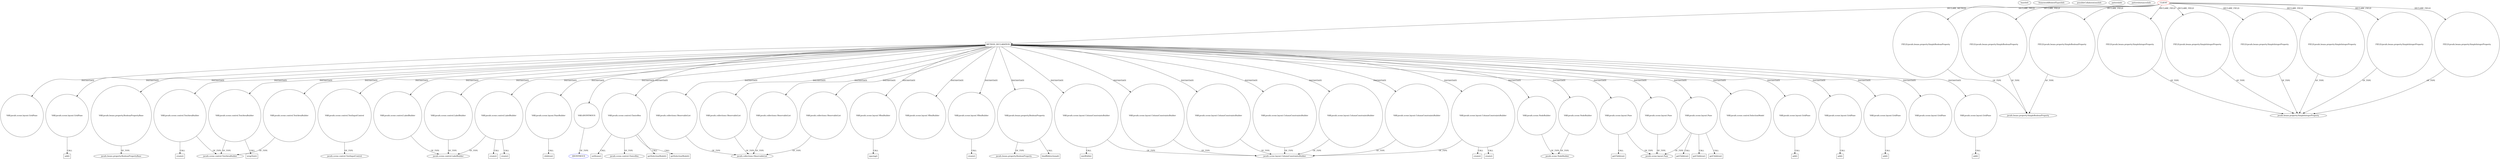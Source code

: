 digraph {
baseInfo[graphId=4316,category="pattern",isAnonymous=false,possibleRelation=false]
frameworkRelatedTypesInfo[]
possibleCollaborationsInfo[]
patternInfo[frequency=2.0,patternRootClient=0]
patternInstancesInfo[0="SaiPradeepDandem-javafx2-gradient-builder~/SaiPradeepDandem-javafx2-gradient-builder/javafx2-gradient-builder-master/src/main/java/com/javafx/gradientbuilder/application/RadialSettingsLayout.java~RadialSettingsLayout~1170",1="SaiPradeepDandem-javafx2-gradient-builder~/SaiPradeepDandem-javafx2-gradient-builder/javafx2-gradient-builder-master/src/main/java/com/javafx/gradientbuilder/application/LinearSettingsLayout.java~LinearSettingsLayout~1172"]
460[label="javafx.scene.layout.ColumnConstraintsBuilder",vertexType="FRAMEWORK_CLASS_TYPE",isFrameworkType=false]
461[label="VAR:javafx.scene.layout.ColumnConstraintsBuilder",vertexType="VARIABLE_EXPRESION",isFrameworkType=false,shape=circle]
462[label="minWidth()",vertexType="INSIDE_CALL",isFrameworkType=false,shape=box]
56[label="METHOD_DECLARATION",vertexType="CLIENT_METHOD_DECLARATION",isFrameworkType=false,shape=box]
0[label="CLIENT",vertexType="ROOT_CLIENT_CLASS_DECLARATION",isFrameworkType=false,color=red]
99[label="VAR:javafx.scene.NodeBuilder",vertexType="VARIABLE_EXPRESION",isFrameworkType=false,shape=circle]
292[label="VAR:javafx.scene.NodeBuilder",vertexType="VARIABLE_EXPRESION",isFrameworkType=false,shape=circle]
322[label="VAR:javafx.scene.layout.Pane",vertexType="VARIABLE_EXPRESION",isFrameworkType=false,shape=circle]
423[label="VAR:javafx.scene.layout.Pane",vertexType="VARIABLE_EXPRESION",isFrameworkType=false,shape=circle]
93[label="VAR:javafx.scene.layout.Pane",vertexType="VARIABLE_EXPRESION",isFrameworkType=false,shape=circle]
394[label="VAR:javafx.scene.control.SelectionModel",vertexType="VARIABLE_EXPRESION",isFrameworkType=false,shape=circle]
426[label="VAR:javafx.scene.layout.GridPane",vertexType="VARIABLE_EXPRESION",isFrameworkType=false,shape=circle]
399[label="VAR:javafx.scene.layout.GridPane",vertexType="VARIABLE_EXPRESION",isFrameworkType=false,shape=circle]
408[label="VAR:javafx.scene.layout.GridPane",vertexType="VARIABLE_EXPRESION",isFrameworkType=false,shape=circle]
206[label="VAR:javafx.scene.layout.GridPane",vertexType="VARIABLE_EXPRESION",isFrameworkType=false,shape=circle]
135[label="VAR:javafx.scene.layout.GridPane",vertexType="VARIABLE_EXPRESION",isFrameworkType=false,shape=circle]
449[label="VAR:javafx.scene.layout.GridPane",vertexType="VARIABLE_EXPRESION",isFrameworkType=false,shape=circle]
169[label="VAR:javafx.scene.layout.GridPane",vertexType="VARIABLE_EXPRESION",isFrameworkType=false,shape=circle]
192[label="VAR:javafx.beans.property.BooleanPropertyBase",vertexType="VARIABLE_EXPRESION",isFrameworkType=false,shape=circle]
81[label="VAR:javafx.scene.control.TextAreaBuilder",vertexType="VARIABLE_EXPRESION",isFrameworkType=false,shape=circle]
72[label="VAR:javafx.scene.control.TextAreaBuilder",vertexType="VARIABLE_EXPRESION",isFrameworkType=false,shape=circle]
69[label="VAR:javafx.scene.control.TextAreaBuilder",vertexType="VARIABLE_EXPRESION",isFrameworkType=false,shape=circle]
87[label="VAR:javafx.scene.control.TextInputControl",vertexType="VARIABLE_EXPRESION",isFrameworkType=false,shape=circle]
10[label="FIELD:javafx.beans.property.SimpleBooleanProperty",vertexType="FIELD_DECLARATION",isFrameworkType=false,shape=circle]
89[label="javafx.scene.control.TextInputControl",vertexType="FRAMEWORK_CLASS_TYPE",isFrameworkType=false]
12[label="FIELD:javafx.beans.property.SimpleBooleanProperty",vertexType="FIELD_DECLARATION",isFrameworkType=false,shape=circle]
16[label="FIELD:javafx.beans.property.SimpleBooleanProperty",vertexType="FIELD_DECLARATION",isFrameworkType=false,shape=circle]
57[label="VAR:javafx.scene.control.LabelBuilder",vertexType="VARIABLE_EXPRESION",isFrameworkType=false,shape=circle]
66[label="VAR:javafx.scene.control.LabelBuilder",vertexType="VARIABLE_EXPRESION",isFrameworkType=false,shape=circle]
96[label="VAR:javafx.scene.control.LabelBuilder",vertexType="VARIABLE_EXPRESION",isFrameworkType=false,shape=circle]
73[label="wrapText()",vertexType="INSIDE_CALL",isFrameworkType=false,shape=box]
409[label="add()",vertexType="INSIDE_CALL",isFrameworkType=false,shape=box]
400[label="add()",vertexType="INSIDE_CALL",isFrameworkType=false,shape=box]
427[label="add()",vertexType="INSIDE_CALL",isFrameworkType=false,shape=box]
170[label="add()",vertexType="INSIDE_CALL",isFrameworkType=false,shape=box]
136[label="add()",vertexType="INSIDE_CALL",isFrameworkType=false,shape=box]
351[label="VAR:javafx.scene.layout.PaneBuilder",vertexType="VARIABLE_EXPRESION",isFrameworkType=false,shape=circle]
352[label="children()",vertexType="INSIDE_CALL",isFrameworkType=false,shape=box]
62[label="javafx.scene.NodeBuilder",vertexType="FRAMEWORK_CLASS_TYPE",isFrameworkType=false]
319[label="VAR:ANONYMOUS",vertexType="VARIABLE_EXPRESION",isFrameworkType=false,shape=circle]
95[label="javafx.scene.layout.Pane",vertexType="FRAMEWORK_CLASS_TYPE",isFrameworkType=false]
375[label="VAR:javafx.scene.control.ChoiceBox",vertexType="VARIABLE_EXPRESION",isFrameworkType=false,shape=circle]
376[label="javafx.scene.control.ChoiceBox",vertexType="FRAMEWORK_CLASS_TYPE",isFrameworkType=false]
398[label="getSelectionModel()",vertexType="INSIDE_CALL",isFrameworkType=false,shape=box]
393[label="getSelectionModel()",vertexType="INSIDE_CALL",isFrameworkType=false,shape=box]
388[label="setItems()",vertexType="INSIDE_CALL",isFrameworkType=false,shape=box]
71[label="javafx.scene.control.TextAreaBuilder",vertexType="FRAMEWORK_CLASS_TYPE",isFrameworkType=false]
478[label="VAR:javafx.scene.layout.ColumnConstraintsBuilder",vertexType="VARIABLE_EXPRESION",isFrameworkType=false,shape=circle]
470[label="VAR:javafx.scene.layout.ColumnConstraintsBuilder",vertexType="VARIABLE_EXPRESION",isFrameworkType=false,shape=circle]
467[label="VAR:javafx.scene.layout.ColumnConstraintsBuilder",vertexType="VARIABLE_EXPRESION",isFrameworkType=false,shape=circle]
475[label="VAR:javafx.scene.layout.ColumnConstraintsBuilder",vertexType="VARIABLE_EXPRESION",isFrameworkType=false,shape=circle]
464[label="VAR:javafx.scene.layout.ColumnConstraintsBuilder",vertexType="VARIABLE_EXPRESION",isFrameworkType=false,shape=circle]
458[label="VAR:javafx.scene.layout.ColumnConstraintsBuilder",vertexType="VARIABLE_EXPRESION",isFrameworkType=false,shape=circle]
452[label="VAR:javafx.collections.ObservableList",vertexType="VARIABLE_EXPRESION",isFrameworkType=false,shape=circle]
107[label="VAR:javafx.collections.ObservableList",vertexType="VARIABLE_EXPRESION",isFrameworkType=false,shape=circle]
90[label="VAR:javafx.collections.ObservableList",vertexType="VARIABLE_EXPRESION",isFrameworkType=false,shape=circle]
420[label="VAR:javafx.collections.ObservableList",vertexType="VARIABLE_EXPRESION",isFrameworkType=false,shape=circle]
20[label="FIELD:javafx.beans.property.SimpleIntegerProperty",vertexType="FIELD_DECLARATION",isFrameworkType=false,shape=circle]
18[label="FIELD:javafx.beans.property.SimpleIntegerProperty",vertexType="FIELD_DECLARATION",isFrameworkType=false,shape=circle]
6[label="FIELD:javafx.beans.property.SimpleIntegerProperty",vertexType="FIELD_DECLARATION",isFrameworkType=false,shape=circle]
8[label="FIELD:javafx.beans.property.SimpleIntegerProperty",vertexType="FIELD_DECLARATION",isFrameworkType=false,shape=circle]
4[label="FIELD:javafx.beans.property.SimpleIntegerProperty",vertexType="FIELD_DECLARATION",isFrameworkType=false,shape=circle]
2[label="FIELD:javafx.beans.property.SimpleIntegerProperty",vertexType="FIELD_DECLARATION",isFrameworkType=false,shape=circle]
414[label="VAR:javafx.scene.layout.VBoxBuilder",vertexType="VARIABLE_EXPRESION",isFrameworkType=false,shape=circle]
415[label="spacing()",vertexType="INSIDE_CALL",isFrameworkType=false,shape=box]
411[label="VAR:javafx.scene.layout.VBoxBuilder",vertexType="VARIABLE_EXPRESION",isFrameworkType=false,shape=circle]
417[label="VAR:javafx.scene.layout.VBoxBuilder",vertexType="VARIABLE_EXPRESION",isFrameworkType=false,shape=circle]
126[label="javafx.beans.property.BooleanPropertyBase",vertexType="FRAMEWORK_CLASS_TYPE",isFrameworkType=false]
11[label="javafx.beans.property.SimpleBooleanProperty",vertexType="FRAMEWORK_CLASS_TYPE",isFrameworkType=false]
320[label="ANONYMOUS",vertexType="REFERENCE_ANONYMOUS_DECLARATION",isFrameworkType=false,color=blue]
59[label="javafx.scene.control.LabelBuilder",vertexType="FRAMEWORK_CLASS_TYPE",isFrameworkType=false]
92[label="javafx.collections.ObservableList",vertexType="FRAMEWORK_INTERFACE_TYPE",isFrameworkType=false]
3[label="javafx.beans.property.SimpleIntegerProperty",vertexType="FRAMEWORK_CLASS_TYPE",isFrameworkType=false]
474[label="create()",vertexType="INSIDE_CALL",isFrameworkType=false,shape=box]
482[label="create()",vertexType="INSIDE_CALL",isFrameworkType=false,shape=box]
106[label="create()",vertexType="INSIDE_CALL",isFrameworkType=false,shape=box]
150[label="VAR:javafx.beans.property.BooleanProperty",vertexType="VARIABLE_EXPRESION",isFrameworkType=false,shape=circle]
151[label="bindBidirectional()",vertexType="INSIDE_CALL",isFrameworkType=false,shape=box]
117[label="javafx.beans.property.BooleanProperty",vertexType="FRAMEWORK_CLASS_TYPE",isFrameworkType=false]
82[label="create()",vertexType="INSIDE_CALL",isFrameworkType=false,shape=box]
418[label="create()",vertexType="INSIDE_CALL",isFrameworkType=false,shape=box]
67[label="create()",vertexType="INSIDE_CALL",isFrameworkType=false,shape=box]
336[label="getChildren()",vertexType="INSIDE_CALL",isFrameworkType=false,shape=box]
111[label="getChildren()",vertexType="INSIDE_CALL",isFrameworkType=false,shape=box]
332[label="getChildren()",vertexType="INSIDE_CALL",isFrameworkType=false,shape=box]
323[label="getChildren()",vertexType="INSIDE_CALL",isFrameworkType=false,shape=box]
56->417[label="INSTANTIATE"]
20->3[label="OF_TYPE"]
420->92[label="OF_TYPE"]
56->107[label="INSTANTIATE"]
461->462[label="CALL"]
56->414[label="INSTANTIATE"]
464->460[label="OF_TYPE"]
0->10[label="DECLARE_FIELD"]
81->82[label="CALL"]
56->452[label="INSTANTIATE"]
0->2[label="DECLARE_FIELD"]
375->376[label="OF_TYPE"]
56->478[label="INSTANTIATE"]
56->72[label="INSTANTIATE"]
56->87[label="INSTANTIATE"]
322->336[label="CALL"]
423->95[label="OF_TYPE"]
56->93[label="INSTANTIATE"]
56->90[label="INSTANTIATE"]
56->426[label="INSTANTIATE"]
150->117[label="OF_TYPE"]
408->409[label="CALL"]
90->92[label="OF_TYPE"]
56->467[label="INSTANTIATE"]
56->192[label="INSTANTIATE"]
56->292[label="INSTANTIATE"]
292->62[label="OF_TYPE"]
56->475[label="INSTANTIATE"]
56->206[label="INSTANTIATE"]
99->62[label="OF_TYPE"]
417->418[label="CALL"]
150->151[label="CALL"]
10->11[label="OF_TYPE"]
72->73[label="CALL"]
0->12[label="DECLARE_FIELD"]
56->423[label="INSTANTIATE"]
56->150[label="INSTANTIATE"]
475->460[label="OF_TYPE"]
56->351[label="INSTANTIATE"]
56->464[label="INSTANTIATE"]
56->322[label="INSTANTIATE"]
56->57[label="INSTANTIATE"]
399->400[label="CALL"]
375->398[label="CALL"]
56->458[label="INSTANTIATE"]
56->420[label="INSTANTIATE"]
0->4[label="DECLARE_FIELD"]
461->460[label="OF_TYPE"]
56->96[label="INSTANTIATE"]
57->59[label="OF_TYPE"]
87->89[label="OF_TYPE"]
0->16[label="DECLARE_FIELD"]
0->6[label="DECLARE_FIELD"]
375->388[label="CALL"]
0->56[label="DECLARE_METHOD"]
81->71[label="OF_TYPE"]
169->170[label="CALL"]
8->3[label="OF_TYPE"]
56->394[label="INSTANTIATE"]
93->95[label="OF_TYPE"]
66->59[label="OF_TYPE"]
322->332[label="CALL"]
351->352[label="CALL"]
56->319[label="INSTANTIATE"]
16->11[label="OF_TYPE"]
6->3[label="OF_TYPE"]
322->95[label="OF_TYPE"]
56->99[label="INSTANTIATE"]
56->81[label="INSTANTIATE"]
56->375[label="INSTANTIATE"]
56->470[label="INSTANTIATE"]
135->136[label="CALL"]
375->393[label="CALL"]
93->111[label="CALL"]
467->460[label="OF_TYPE"]
56->449[label="INSTANTIATE"]
0->20[label="DECLARE_FIELD"]
4->3[label="OF_TYPE"]
470->460[label="OF_TYPE"]
56->69[label="INSTANTIATE"]
56->408[label="INSTANTIATE"]
56->411[label="INSTANTIATE"]
322->323[label="CALL"]
107->92[label="OF_TYPE"]
426->427[label="CALL"]
0->8[label="DECLARE_FIELD"]
72->71[label="OF_TYPE"]
452->92[label="OF_TYPE"]
464->474[label="CALL"]
414->415[label="CALL"]
2->3[label="OF_TYPE"]
56->169[label="INSTANTIATE"]
192->126[label="OF_TYPE"]
478->460[label="OF_TYPE"]
56->399[label="INSTANTIATE"]
319->320[label="OF_TYPE"]
56->66[label="INSTANTIATE"]
464->482[label="CALL"]
0->18[label="DECLARE_FIELD"]
96->59[label="OF_TYPE"]
12->11[label="OF_TYPE"]
458->460[label="OF_TYPE"]
66->67[label="CALL"]
66->106[label="CALL"]
69->71[label="OF_TYPE"]
56->461[label="INSTANTIATE"]
18->3[label="OF_TYPE"]
56->135[label="INSTANTIATE"]
}
